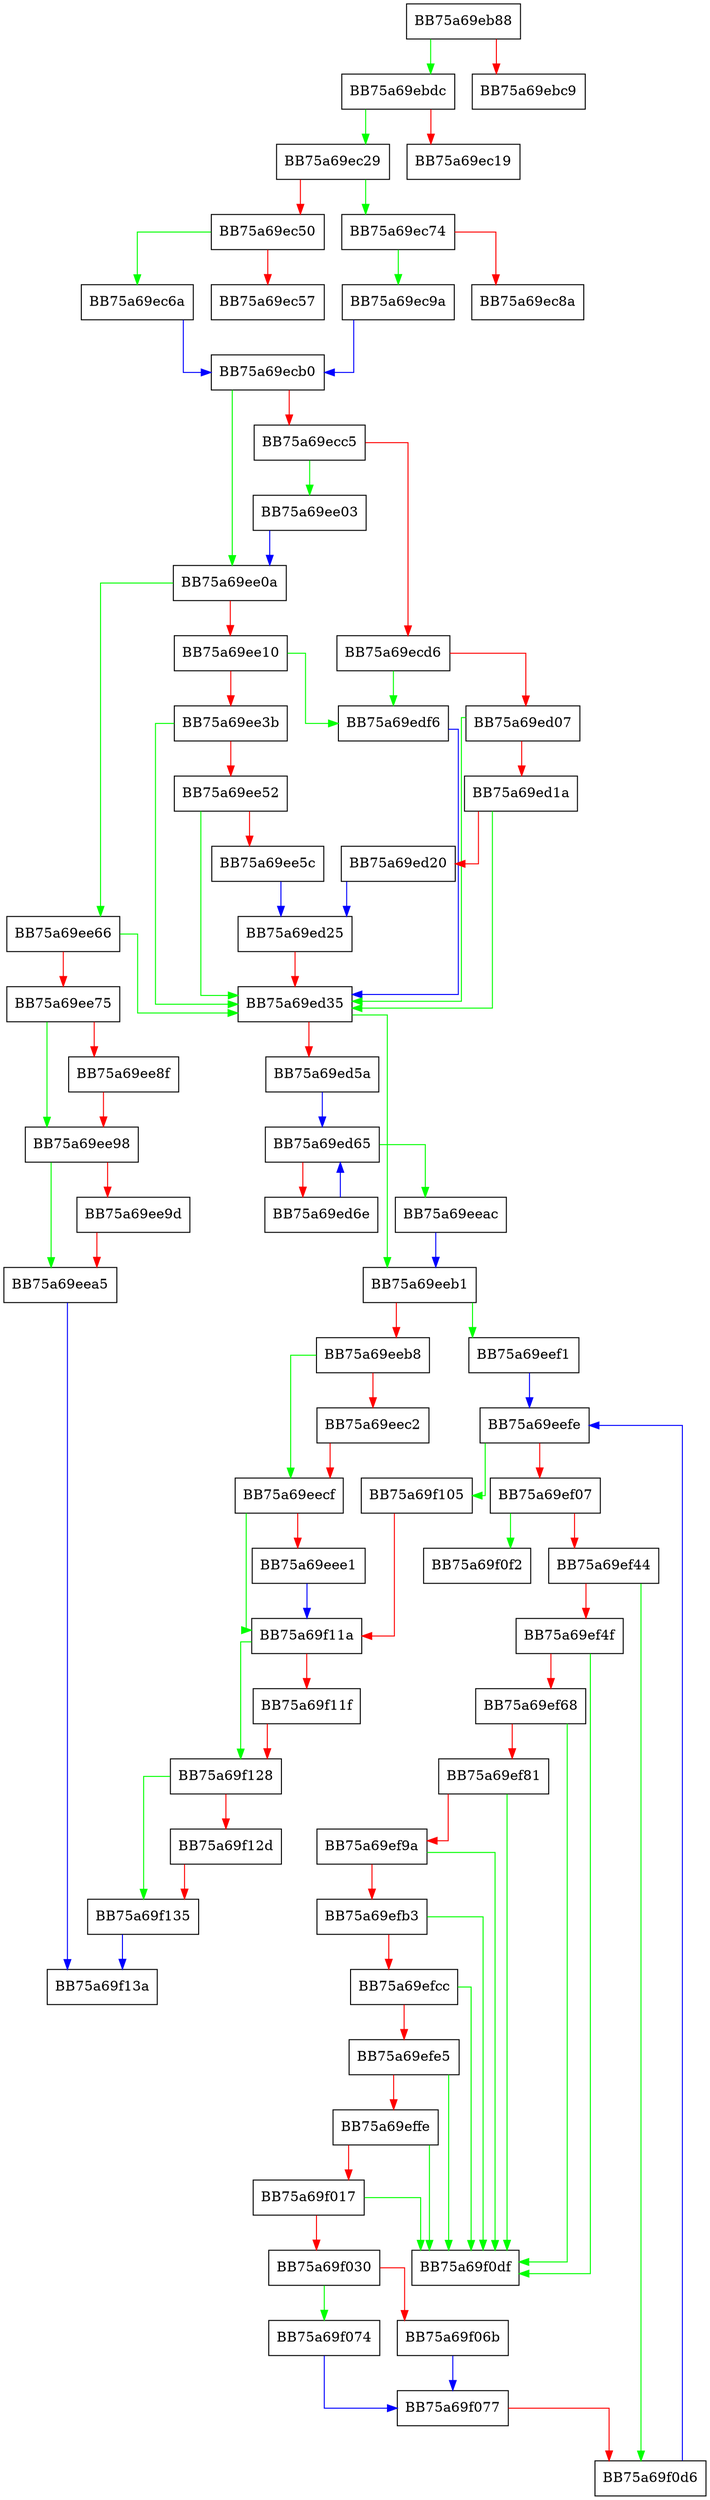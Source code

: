 digraph mp_lua_construct_connection_history {
  node [shape="box"];
  graph [splines=ortho];
  BB75a69eb88 -> BB75a69ebdc [color="green"];
  BB75a69eb88 -> BB75a69ebc9 [color="red"];
  BB75a69ebdc -> BB75a69ec29 [color="green"];
  BB75a69ebdc -> BB75a69ec19 [color="red"];
  BB75a69ec29 -> BB75a69ec74 [color="green"];
  BB75a69ec29 -> BB75a69ec50 [color="red"];
  BB75a69ec50 -> BB75a69ec6a [color="green"];
  BB75a69ec50 -> BB75a69ec57 [color="red"];
  BB75a69ec6a -> BB75a69ecb0 [color="blue"];
  BB75a69ec74 -> BB75a69ec9a [color="green"];
  BB75a69ec74 -> BB75a69ec8a [color="red"];
  BB75a69ec9a -> BB75a69ecb0 [color="blue"];
  BB75a69ecb0 -> BB75a69ee0a [color="green"];
  BB75a69ecb0 -> BB75a69ecc5 [color="red"];
  BB75a69ecc5 -> BB75a69ee03 [color="green"];
  BB75a69ecc5 -> BB75a69ecd6 [color="red"];
  BB75a69ecd6 -> BB75a69edf6 [color="green"];
  BB75a69ecd6 -> BB75a69ed07 [color="red"];
  BB75a69ed07 -> BB75a69ed35 [color="green"];
  BB75a69ed07 -> BB75a69ed1a [color="red"];
  BB75a69ed1a -> BB75a69ed35 [color="green"];
  BB75a69ed1a -> BB75a69ed20 [color="red"];
  BB75a69ed20 -> BB75a69ed25 [color="blue"];
  BB75a69ed25 -> BB75a69ed35 [color="red"];
  BB75a69ed35 -> BB75a69eeb1 [color="green"];
  BB75a69ed35 -> BB75a69ed5a [color="red"];
  BB75a69ed5a -> BB75a69ed65 [color="blue"];
  BB75a69ed65 -> BB75a69eeac [color="green"];
  BB75a69ed65 -> BB75a69ed6e [color="red"];
  BB75a69ed6e -> BB75a69ed65 [color="blue"];
  BB75a69edf6 -> BB75a69ed35 [color="blue"];
  BB75a69ee03 -> BB75a69ee0a [color="blue"];
  BB75a69ee0a -> BB75a69ee66 [color="green"];
  BB75a69ee0a -> BB75a69ee10 [color="red"];
  BB75a69ee10 -> BB75a69edf6 [color="green"];
  BB75a69ee10 -> BB75a69ee3b [color="red"];
  BB75a69ee3b -> BB75a69ed35 [color="green"];
  BB75a69ee3b -> BB75a69ee52 [color="red"];
  BB75a69ee52 -> BB75a69ed35 [color="green"];
  BB75a69ee52 -> BB75a69ee5c [color="red"];
  BB75a69ee5c -> BB75a69ed25 [color="blue"];
  BB75a69ee66 -> BB75a69ed35 [color="green"];
  BB75a69ee66 -> BB75a69ee75 [color="red"];
  BB75a69ee75 -> BB75a69ee98 [color="green"];
  BB75a69ee75 -> BB75a69ee8f [color="red"];
  BB75a69ee8f -> BB75a69ee98 [color="red"];
  BB75a69ee98 -> BB75a69eea5 [color="green"];
  BB75a69ee98 -> BB75a69ee9d [color="red"];
  BB75a69ee9d -> BB75a69eea5 [color="red"];
  BB75a69eea5 -> BB75a69f13a [color="blue"];
  BB75a69eeac -> BB75a69eeb1 [color="blue"];
  BB75a69eeb1 -> BB75a69eef1 [color="green"];
  BB75a69eeb1 -> BB75a69eeb8 [color="red"];
  BB75a69eeb8 -> BB75a69eecf [color="green"];
  BB75a69eeb8 -> BB75a69eec2 [color="red"];
  BB75a69eec2 -> BB75a69eecf [color="red"];
  BB75a69eecf -> BB75a69f11a [color="green"];
  BB75a69eecf -> BB75a69eee1 [color="red"];
  BB75a69eee1 -> BB75a69f11a [color="blue"];
  BB75a69eef1 -> BB75a69eefe [color="blue"];
  BB75a69eefe -> BB75a69f105 [color="green"];
  BB75a69eefe -> BB75a69ef07 [color="red"];
  BB75a69ef07 -> BB75a69f0f2 [color="green"];
  BB75a69ef07 -> BB75a69ef44 [color="red"];
  BB75a69ef44 -> BB75a69f0d6 [color="green"];
  BB75a69ef44 -> BB75a69ef4f [color="red"];
  BB75a69ef4f -> BB75a69f0df [color="green"];
  BB75a69ef4f -> BB75a69ef68 [color="red"];
  BB75a69ef68 -> BB75a69f0df [color="green"];
  BB75a69ef68 -> BB75a69ef81 [color="red"];
  BB75a69ef81 -> BB75a69f0df [color="green"];
  BB75a69ef81 -> BB75a69ef9a [color="red"];
  BB75a69ef9a -> BB75a69f0df [color="green"];
  BB75a69ef9a -> BB75a69efb3 [color="red"];
  BB75a69efb3 -> BB75a69f0df [color="green"];
  BB75a69efb3 -> BB75a69efcc [color="red"];
  BB75a69efcc -> BB75a69f0df [color="green"];
  BB75a69efcc -> BB75a69efe5 [color="red"];
  BB75a69efe5 -> BB75a69f0df [color="green"];
  BB75a69efe5 -> BB75a69effe [color="red"];
  BB75a69effe -> BB75a69f0df [color="green"];
  BB75a69effe -> BB75a69f017 [color="red"];
  BB75a69f017 -> BB75a69f0df [color="green"];
  BB75a69f017 -> BB75a69f030 [color="red"];
  BB75a69f030 -> BB75a69f074 [color="green"];
  BB75a69f030 -> BB75a69f06b [color="red"];
  BB75a69f06b -> BB75a69f077 [color="blue"];
  BB75a69f074 -> BB75a69f077 [color="blue"];
  BB75a69f077 -> BB75a69f0d6 [color="red"];
  BB75a69f0d6 -> BB75a69eefe [color="blue"];
  BB75a69f105 -> BB75a69f11a [color="red"];
  BB75a69f11a -> BB75a69f128 [color="green"];
  BB75a69f11a -> BB75a69f11f [color="red"];
  BB75a69f11f -> BB75a69f128 [color="red"];
  BB75a69f128 -> BB75a69f135 [color="green"];
  BB75a69f128 -> BB75a69f12d [color="red"];
  BB75a69f12d -> BB75a69f135 [color="red"];
  BB75a69f135 -> BB75a69f13a [color="blue"];
}
